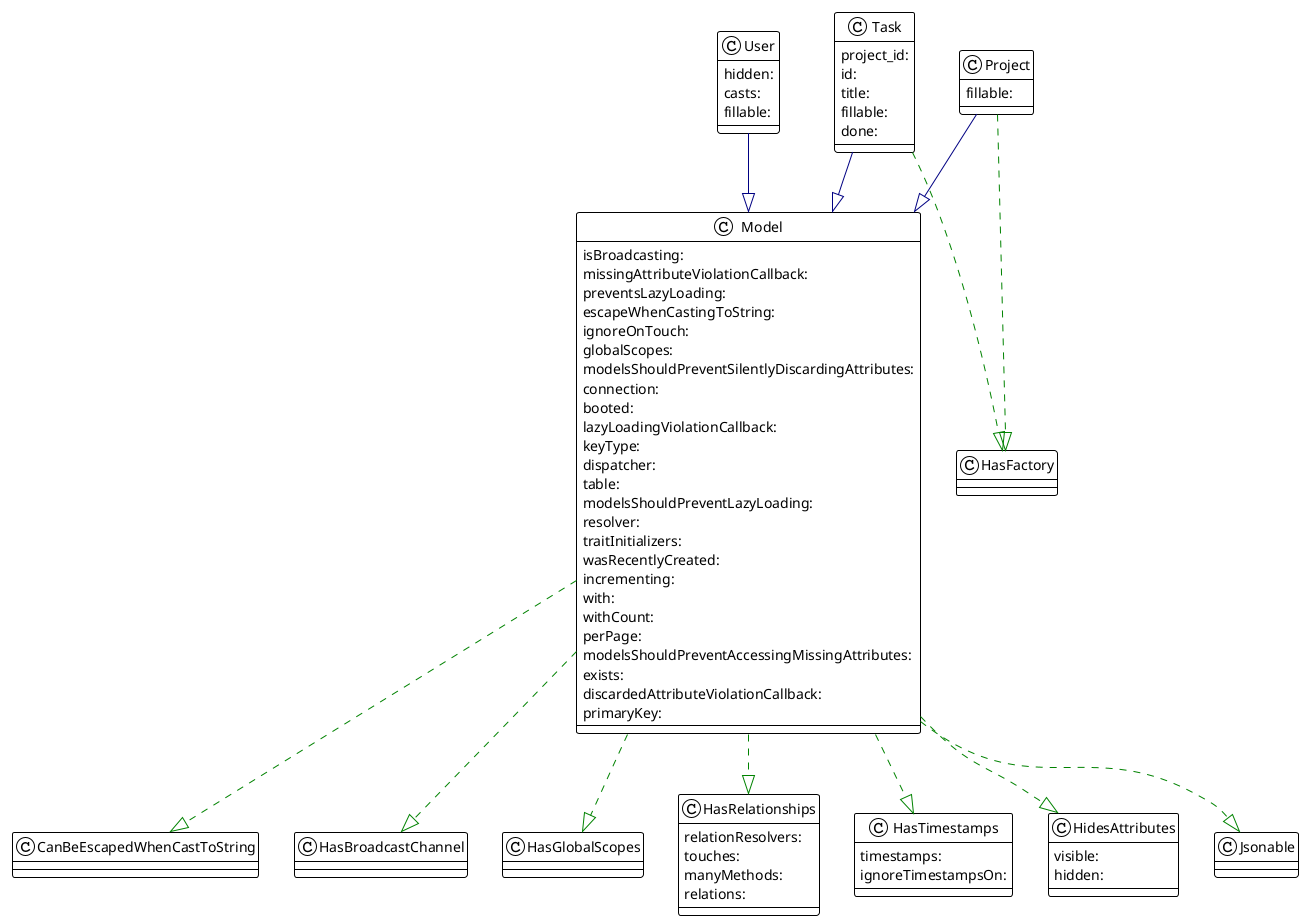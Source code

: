 @startuml

!theme plain
top to bottom direction


class CanBeEscapedWhenCastToString
class HasBroadcastChannel
class HasFactory
class HasGlobalScopes
class HasRelationships {
   relationResolvers: 
   touches: 
   manyMethods: 
   relations: 
}
class HasTimestamps {
   timestamps: 
   ignoreTimestampsOn: 
}
class HidesAttributes {
   visible: 
   hidden: 
}
class Jsonable
class Model {
   isBroadcasting: 
   missingAttributeViolationCallback: 
   preventsLazyLoading: 
   escapeWhenCastingToString: 
   ignoreOnTouch: 
   globalScopes: 
   modelsShouldPreventSilentlyDiscardingAttributes: 
   connection: 
   booted: 
   lazyLoadingViolationCallback: 
   keyType: 
   dispatcher: 
   table: 
   modelsShouldPreventLazyLoading: 
   resolver: 
   traitInitializers: 
   wasRecentlyCreated: 
   incrementing: 
   with: 
   withCount: 
   perPage: 
   modelsShouldPreventAccessingMissingAttributes: 
   exists: 
   discardedAttributeViolationCallback: 
   primaryKey: 
}
class Project {
   fillable: 
}
class Task {
   project_id: 
   id: 
   title: 
   fillable: 
   done: 
}
class User {
   hidden: 
   casts: 
   fillable: 
}

Model                         -[#008200,dashed]-^  CanBeEscapedWhenCastToString 
Model                         -[#008200,dashed]-^  HasBroadcastChannel          
Model                         -[#008200,dashed]-^  HasGlobalScopes              
Model                         -[#008200,dashed]-^  HasRelationships             
Model                         -[#008200,dashed]-^  HasTimestamps                
Model                         -[#008200,dashed]-^  HidesAttributes              
Model                         -[#008200,dashed]-^  Jsonable                     
Project                       -[#008200,dashed]-^  HasFactory                   
Project                       -[#000082,plain]-^  Model                        
Task                          -[#008200,dashed]-^  HasFactory                   
Task                          -[#000082,plain]-^  Model                        
User                          -[#000082,plain]-^  Model                        
@enduml
